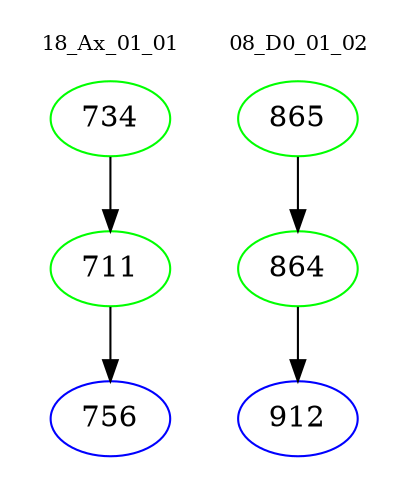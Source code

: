 digraph{
subgraph cluster_0 {
color = white
label = "18_Ax_01_01";
fontsize=10;
T0_734 [label="734", color="green"]
T0_734 -> T0_711 [color="black"]
T0_711 [label="711", color="green"]
T0_711 -> T0_756 [color="black"]
T0_756 [label="756", color="blue"]
}
subgraph cluster_1 {
color = white
label = "08_D0_01_02";
fontsize=10;
T1_865 [label="865", color="green"]
T1_865 -> T1_864 [color="black"]
T1_864 [label="864", color="green"]
T1_864 -> T1_912 [color="black"]
T1_912 [label="912", color="blue"]
}
}
